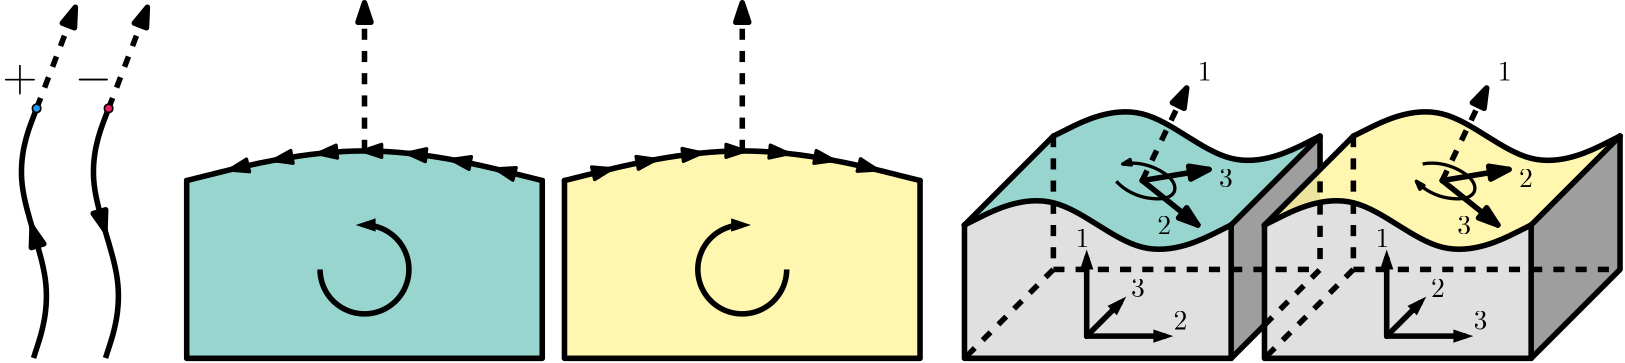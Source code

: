 <?xml version="1.0"?>
<!DOCTYPE ipe SYSTEM "ipe.dtd">
<ipe version="70218" creator="Ipe 7.2.28">
<info created="D:20130416180105" modified="D:20240327092057"/>
<ipestyle name="tungsteno">
<symbol name="arrow/arc(spx)">
<path stroke="sym-stroke" fill="sym-stroke" pen="sym-pen">
0 0 m
-1 0.333 l
-1 -0.333 l
h
</path>
</symbol>
<symbol name="arrow/farc(spx)">
<path stroke="sym-stroke" fill="white" pen="sym-pen">
0 0 m
-1 0.333 l
-1 -0.333 l
h
</path>
</symbol>
<symbol name="arrow/ptarc(spx)">
<path stroke="sym-stroke" fill="sym-stroke" pen="sym-pen">
0 0 m
-1 0.333 l
-0.8 0 l
-1 -0.333 l
h
</path>
</symbol>
<symbol name="arrow/fptarc(spx)">
<path stroke="sym-stroke" fill="white" pen="sym-pen">
0 0 m
-1 0.333 l
-0.8 0 l
-1 -0.333 l
h
</path>
</symbol>
<symbol name="mark/circle(sx)" transformations="translations">
<path fill="sym-stroke">
0.6 0 0 0.6 0 0 e
0.4 0 0 0.4 0 0 e
</path>
</symbol>
<symbol name="mark/disk(sx)" transformations="translations">
<path fill="sym-stroke">
0.6 0 0 0.6 0 0 e
</path>
</symbol>
<symbol name="mark/fdisk(sfx)" transformations="translations">
<group>
<path fill="sym-fill">
0.5 0 0 0.5 0 0 e
</path>
<path fill="sym-stroke" fillrule="eofill">
0.6 0 0 0.6 0 0 e
0.4 0 0 0.4 0 0 e
</path>
</group>
</symbol>
<symbol name="mark/box(sx)" transformations="translations">
<path fill="sym-stroke" fillrule="eofill">
-0.6 -0.6 m
0.6 -0.6 l
0.6 0.6 l
-0.6 0.6 l
h
-0.4 -0.4 m
0.4 -0.4 l
0.4 0.4 l
-0.4 0.4 l
h
</path>
</symbol>
<symbol name="mark/square(sx)" transformations="translations">
<path fill="sym-stroke">
-0.6 -0.6 m
0.6 -0.6 l
0.6 0.6 l
-0.6 0.6 l
h
</path>
</symbol>
<symbol name="mark/fsquare(sfx)" transformations="translations">
<group>
<path fill="sym-fill">
-0.5 -0.5 m
0.5 -0.5 l
0.5 0.5 l
-0.5 0.5 l
h
</path>
<path fill="sym-stroke" fillrule="eofill">
-0.6 -0.6 m
0.6 -0.6 l
0.6 0.6 l
-0.6 0.6 l
h
-0.4 -0.4 m
0.4 -0.4 l
0.4 0.4 l
-0.4 0.4 l
h
</path>
</group>
</symbol>
<symbol name="mark/cross(sx)" transformations="translations">
<group>
<path fill="sym-stroke">
-0.43 -0.57 m
0.57 0.43 l
0.43 0.57 l
-0.57 -0.43 l
h
</path>
<path fill="sym-stroke">
-0.43 0.57 m
0.57 -0.43 l
0.43 -0.57 l
-0.57 0.43 l
h
</path>
</group>
</symbol>
<symbol name="arrow/fnormal(spx)">
<path stroke="sym-stroke" fill="white" pen="sym-pen">
0 0 m
-1 0.333 l
-1 -0.333 l
h
</path>
</symbol>
<symbol name="arrow/pointed(spx)">
<path stroke="sym-stroke" fill="sym-stroke" pen="sym-pen">
0 0 m
-1 0.333 l
-0.8 0 l
-1 -0.333 l
h
</path>
</symbol>
<symbol name="arrow/fpointed(spx)">
<path stroke="sym-stroke" fill="white" pen="sym-pen">
0 0 m
-1 0.333 l
-0.8 0 l
-1 -0.333 l
h
</path>
</symbol>
<symbol name="arrow/linear(spx)">
<path stroke="sym-stroke" pen="sym-pen">
-1 0.333 m
0 0 l
-1 -0.333 l
</path>
</symbol>
<symbol name="arrow/fdouble(spx)">
<path stroke="sym-stroke" fill="white" pen="sym-pen">
0 0 m
-1 0.333 l
-1 -0.333 l
h
-1 0 m
-2 0.333 l
-2 -0.333 l
h
</path>
</symbol>
<symbol name="arrow/double(spx)">
<path stroke="sym-stroke" fill="sym-stroke" pen="sym-pen">
0 0 m
-1 0.333 l
-1 -0.333 l
h
-1 0 m
-2 0.333 l
-2 -0.333 l
h
</path>
</symbol>
<symbol name="arrow/mid-normal(spx)">
<path stroke="sym-stroke" fill="sym-stroke" pen="sym-pen">
0.5 0 m
-0.5 0.333 l
-0.5 -0.333 l
h
</path>
</symbol>
<symbol name="arrow/mid-fnormal(spx)">
<path stroke="sym-stroke" fill="white" pen="sym-pen">
0.5 0 m
-0.5 0.333 l
-0.5 -0.333 l
h
</path>
</symbol>
<symbol name="arrow/mid-pointed(spx)">
<path stroke="sym-stroke" fill="sym-stroke" pen="sym-pen">
0.5 0 m
-0.5 0.333 l
-0.3 0 l
-0.5 -0.333 l
h
</path>
</symbol>
<symbol name="arrow/mid-fpointed(spx)">
<path stroke="sym-stroke" fill="white" pen="sym-pen">
0.5 0 m
-0.5 0.333 l
-0.3 0 l
-0.5 -0.333 l
h
</path>
</symbol>
<symbol name="arrow/mid-double(spx)">
<path stroke="sym-stroke" fill="sym-stroke" pen="sym-pen">
1 0 m
0 0.333 l
0 -0.333 l
h
0 0 m
-1 0.333 l
-1 -0.333 l
h
</path>
</symbol>
<symbol name="arrow/mid-fdouble(spx)">
<path stroke="sym-stroke" fill="white" pen="sym-pen">
1 0 m
0 0.333 l
0 -0.333 l
h
0 0 m
-1 0.333 l
-1 -0.333 l
h
</path>
</symbol>
<anglesize name="22.5 deg" value="22.5"/>
<anglesize name="30 deg" value="30"/>
<anglesize name="45 deg" value="45"/>
<anglesize name="60 deg" value="60"/>
<anglesize name="90 deg" value="90"/>
<arrowsize name="large" value="10"/>
<arrowsize name="small" value="5"/>
<arrowsize name="tiny" value="3"/>
<color name="amber100" value="1 0.925 0.702"/>
<color name="amber200" value="1 0.878 0.51"/>
<color name="amber300" value="1 0.835 0.31"/>
<color name="amber400" value="1 0.792 0.157"/>
<color name="amber500" value="1 0.757 0.027"/>
<color name="amber600" value="1 0.702 0"/>
<color name="amber700" value="1 0.627 0"/>
<color name="amber800" value="1 0.561 0"/>
<color name="amber900" value="1 0.435 0"/>
<color name="blue100" value="0.733 0.871 0.984"/>
<color name="blue200" value="0.565 0.792 0.976"/>
<color name="blue300" value="0.392 0.71 0.965"/>
<color name="blue400" value="0.259 0.647 0.961"/>
<color name="blue500" value="0.129 0.588 0.953"/>
<color name="blue600" value="0.118 0.533 0.898"/>
<color name="blue700" value="0.098 0.463 0.824"/>
<color name="blue800" value="0.082 0.396 0.753"/>
<color name="blue900" value="0.051 0.278 0.631"/>
<color name="bluegray100" value="0.812 0.847 0.863"/>
<color name="bluegray200" value="0.69 0.745 0.773"/>
<color name="bluegray300" value="0.565 0.643 0.682"/>
<color name="bluegray400" value="0.471 0.565 0.612"/>
<color name="bluegray500" value="0.376 0.49 0.545"/>
<color name="bluegray600" value="0.329 0.431 0.478"/>
<color name="bluegray700" value="0.271 0.353 0.392"/>
<color name="bluegray800" value="0.216 0.278 0.31"/>
<color name="bluegray900" value="0.149 0.196 0.22"/>
<color name="brown100" value="0.843 0.8 0.784"/>
<color name="brown200" value="0.737 0.667 0.643"/>
<color name="brown300" value="0.631 0.533 0.498"/>
<color name="brown400" value="0.553 0.431 0.388"/>
<color name="brown500" value="0.475 0.333 0.282"/>
<color name="brown600" value="0.427 0.298 0.255"/>
<color name="brown700" value="0.365 0.251 0.216"/>
<color name="brown800" value="0.306 0.204 0.18"/>
<color name="brown900" value="0.243 0.153 0.137"/>
<color name="cyan100" value="0.698 0.922 0.949"/>
<color name="cyan200" value="0.502 0.871 0.918"/>
<color name="cyan300" value="0.302 0.816 0.882"/>
<color name="cyan400" value="0.149 0.776 0.855"/>
<color name="cyan500" value="0 0.737 0.831"/>
<color name="cyan600" value="0 0.675 0.757"/>
<color name="cyan700" value="0 0.592 0.655"/>
<color name="cyan800" value="0 0.514 0.561"/>
<color name="cyan900" value="0 0.376 0.392"/>
<color name="deeporange100" value="1 0.8 0.737"/>
<color name="deeporange200" value="1 0.671 0.569"/>
<color name="deeporange300" value="1 0.541 0.396"/>
<color name="deeporange400" value="1 0.439 0.263"/>
<color name="deeporange500" value="1 0.341 0.133"/>
<color name="deeporange600" value="0.957 0.318 0.118"/>
<color name="deeporange700" value="0.902 0.29 0.098"/>
<color name="deeporange800" value="0.847 0.263 0.082"/>
<color name="deeporange900" value="0.749 0.212 0.047"/>
<color name="deeppurple100" value="0.82 0.769 0.914"/>
<color name="deeppurple200" value="0.702 0.616 0.859"/>
<color name="deeppurple300" value="0.584 0.459 0.804"/>
<color name="deeppurple400" value="0.494 0.341 0.761"/>
<color name="deeppurple500" value="0.404 0.227 0.718"/>
<color name="deeppurple600" value="0.369 0.208 0.694"/>
<color name="deeppurple700" value="0.318 0.176 0.659"/>
<color name="deeppurple800" value="0.271 0.153 0.627"/>
<color name="deeppurple900" value="0.192 0.106 0.573"/>
<color name="gray100" value="0.961"/>
<color name="gray200" value="0.933"/>
<color name="gray300" value="0.878"/>
<color name="gray400" value="0.741"/>
<color name="gray500" value="0.62"/>
<color name="gray600" value="0.459"/>
<color name="gray700" value="0.38"/>
<color name="gray800" value="0.259"/>
<color name="gray900" value="0.129"/>
<color name="green100" value="0.784 0.902 0.788"/>
<color name="green200" value="0.647 0.839 0.655"/>
<color name="green300" value="0.506 0.78 0.518"/>
<color name="green400" value="0.4 0.733 0.416"/>
<color name="green500" value="0.298 0.686 0.314"/>
<color name="green600" value="0.263 0.627 0.278"/>
<color name="green700" value="0.22 0.557 0.235"/>
<color name="green800" value="0.18 0.49 0.196"/>
<color name="green900" value="0.106 0.369 0.125"/>
<color name="indigo100" value="0.773 0.792 0.914"/>
<color name="indigo200" value="0.624 0.659 0.855"/>
<color name="indigo300" value="0.475 0.525 0.796"/>
<color name="indigo400" value="0.361 0.42 0.753"/>
<color name="indigo500" value="0.247 0.318 0.71"/>
<color name="indigo600" value="0.224 0.286 0.671"/>
<color name="indigo700" value="0.188 0.247 0.624"/>
<color name="indigo800" value="0.157 0.208 0.576"/>
<color name="indigo900" value="0.102 0.137 0.494"/>
<color name="lightblue100" value="0.702 0.898 0.988"/>
<color name="lightblue200" value="0.506 0.831 0.98"/>
<color name="lightblue300" value="0.31 0.765 0.969"/>
<color name="lightblue400" value="0.161 0.714 0.965"/>
<color name="lightblue500" value="0.012 0.663 0.957"/>
<color name="lightblue600" value="0.012 0.608 0.898"/>
<color name="lightblue700" value="0.008 0.533 0.82"/>
<color name="lightblue800" value="0.008 0.467 0.741"/>
<color name="lightblue900" value="0.004 0.341 0.608"/>
<color name="lightgreen100" value="0.863 0.929 0.784"/>
<color name="lightgreen200" value="0.773 0.882 0.647"/>
<color name="lightgreen300" value="0.682 0.835 0.506"/>
<color name="lightgreen400" value="0.612 0.8 0.396"/>
<color name="lightgreen500" value="0.545 0.765 0.29"/>
<color name="lightgreen600" value="0.486 0.702 0.259"/>
<color name="lightgreen700" value="0.408 0.624 0.22"/>
<color name="lightgreen800" value="0.333 0.545 0.184"/>
<color name="lightgreen900" value="0.2 0.412 0.118"/>
<color name="lime100" value="0.941 0.957 0.765"/>
<color name="lime200" value="0.902 0.933 0.612"/>
<color name="lime300" value="0.863 0.906 0.459"/>
<color name="lime400" value="0.831 0.882 0.341"/>
<color name="lime500" value="0.804 0.863 0.224"/>
<color name="lime600" value="0.753 0.792 0.2"/>
<color name="lime700" value="0.686 0.706 0.169"/>
<color name="lime800" value="0.62 0.616 0.141"/>
<color name="lime900" value="0.51 0.467 0.09"/>
<color name="orange100" value="1 0.878 0.698"/>
<color name="orange200" value="1 0.8 0.502"/>
<color name="orange300" value="1 0.718 0.302"/>
<color name="orange400" value="1 0.655 0.149"/>
<color name="orange500" value="1 0.596 0"/>
<color name="orange600" value="0.984 0.549 0"/>
<color name="orange700" value="0.961 0.486 0"/>
<color name="orange800" value="0.937 0.424 0"/>
<color name="orange900" value="0.902 0.318 0"/>
<color name="pink100" value="0.973 0.733 0.816"/>
<color name="pink200" value="0.957 0.561 0.694"/>
<color name="pink300" value="0.941 0.384 0.573"/>
<color name="pink400" value="0.925 0.251 0.478"/>
<color name="pink500" value="0.914 0.118 0.388"/>
<color name="pink600" value="0.847 0.106 0.376"/>
<color name="pink700" value="0.761 0.094 0.357"/>
<color name="pink800" value="0.678 0.078 0.341"/>
<color name="pink900" value="0.533 0.055 0.31"/>
<color name="purple100" value="0.882 0.745 0.906"/>
<color name="purple200" value="0.808 0.576 0.847"/>
<color name="purple300" value="0.729 0.408 0.784"/>
<color name="purple400" value="0.671 0.278 0.737"/>
<color name="purple500" value="0.612 0.153 0.69"/>
<color name="purple600" value="0.557 0.141 0.667"/>
<color name="purple700" value="0.482 0.122 0.635"/>
<color name="purple800" value="0.416 0.106 0.604"/>
<color name="purple900" value="0.29 0.078 0.549"/>
<color name="red100" value="1 0.804 0.824"/>
<color name="red200" value="0.937 0.604 0.604"/>
<color name="red300" value="0.898 0.451 0.451"/>
<color name="red400" value="0.937 0.325 0.314"/>
<color name="red500" value="0.957 0.263 0.212"/>
<color name="red600" value="0.898 0.224 0.208"/>
<color name="red700" value="0.827 0.184 0.184"/>
<color name="red800" value="0.776 0.157 0.157"/>
<color name="red900" value="0.718 0.11 0.11"/>
<color name="teal100" value="0.698 0.875 0.859"/>
<color name="teal200" value="0.502 0.796 0.769"/>
<color name="teal300" value="0.302 0.714 0.675"/>
<color name="teal400" value="0.149 0.651 0.604"/>
<color name="teal500" value="0 0.588 0.533"/>
<color name="teal600" value="0 0.537 0.482"/>
<color name="teal700" value="0 0.475 0.42"/>
<color name="teal800" value="0 0.412 0.361"/>
<color name="teal900" value="0 0.302 0.251"/>
<color name="yellow100" value="1 0.976 0.769"/>
<color name="yellow200" value="1 0.961 0.616"/>
<color name="yellow300" value="1 0.945 0.463"/>
<color name="yellow400" value="1 0.933 0.345"/>
<color name="yellow500" value="1 0.922 0.231"/>
<color name="yellow600" value="0.992 0.847 0.208"/>
<color name="yellow700" value="0.984 0.753 0.176"/>
<color name="yellow800" value="0.976 0.659 0.145"/>
<color name="yellow900" value="0.961 0.498 0.09"/>
<dashstyle name="dash dot dotted" value="[4 2 1 2 1 2] 0"/>
<dashstyle name="dash dotted" value="[4 2 1 2] 0"/>
<dashstyle name="dashed" value="[4] 0"/>
<dashstyle name="dotted" value="[1 3] 0"/>
<gridsize name="10 pts (~3.5 mm)" value="10"/>
<gridsize name="14 pts (~5 mm)" value="14"/>
<gridsize name="16 pts (~6 mm)" value="16"/>
<gridsize name="20 pts (~7 mm)" value="20"/>
<gridsize name="28 pts (~10 mm)" value="28"/>
<gridsize name="32 pts (~12 mm)" value="32"/>
<gridsize name="4 pts" value="4"/>
<gridsize name="56 pts (~20 mm)" value="56"/>
<gridsize name="8 pts (~3 mm)" value="8"/>
<opacity name="10%" value="0.1"/>
<opacity name="20%" value="0.2"/>
<opacity name="30%" value="0.3"/>
<opacity name="40%" value="0.4"/>
<opacity name="50%" value="0.5"/>
<opacity name="60%" value="0.6"/>
<opacity name="70%" value="0.7"/>
<opacity name="80%" value="0.8"/>
<opacity name="90%" value="0.9"/>
<pen name="fat" value="1.2"/>
<pen name="heavier" value="0.8"/>
<pen name="ultrafat" value="2"/>
<symbolsize name="large" value="5"/>
<symbolsize name="small" value="2"/>
<symbolsize name="tiny" value="1.1"/>
<textsize name="Huge" value="\Huge"/>
<textsize name="LARGE" value="\LARGE"/>
<textsize name="Large" value="\Large"/>
<textsize name="footnote" value="\footnotesize"/>
<textsize name="huge" value="\huge"/>
<textsize name="large" value="\large"/>
<textsize name="script" value="\scriptsize"/>
<textsize name="small" value="\small"/>
<textsize name="tiny" value="\tiny"/>
<textstyle name="center" begin="\begin{center}" end="\end{center}"/>
<textstyle name="item" begin="\begin{itemize}\item{}" end="\end{itemize}"/>
<textstyle name="itemize" begin="\begin{itemize}" end="\end{itemize}"/>
<tiling name="falling" angle="-60" step="4" width="1"/>
<tiling name="rising" angle="30" step="4" width="1"/>
</ipestyle>
<page>
<layer name="alpha"/>
<view layers="alpha" active="alpha"/>
<path layer="alpha" matrix="1 0 0 1 128 0" fill="gray300">
336 640
336 640
336 640
336 592
336 592
336 592
432 592
432 592
432 592
464 624
464 624
464 624
464 672
464 672
464 672
432 640
432 640
432 640
400 624
368 656 u
</path>
<path matrix="1 0 0 1 128 0" fill="gray500">
432 640 m
432 592 l
464 624 l
464 672 l
432 640 l
h
</path>
<path matrix="1 0 0 1 20 0" fill="gray300">
336 640
336 640
336 640
336 592
336 592
336 592
432 592
432 592
432 592
464 624
464 624
464 624
464 672
464 672
464 672
432 640
432 640
432 640
400 624
368 656 u
</path>
<path matrix="1 0 0 1 20 0" fill="gray500">
432 640 m
432 592 l
444 604 l
444 640 l
464 660 l
464 672 l
432 640 l
h
</path>
<path matrix="1 0 0 1 128 0" fill="yellow500" opacity="40%" stroke-opacity="opaque">
336 640
336 640
368 672
368 672
400 688
432 656
464 672
464 672
432 640
432 640
400 624
368 656
336 640 u
</path>
<path matrix="1 0 0 1 20 0" fill="teal500" opacity="40%" stroke-opacity="opaque">
336 640
336 640
368 672
368 672
400 688
432 656
464 672
464 672
432 640
432 640
400 624
368 656
336 640 u
</path>
<path matrix="1 0 0 1 -52 0" fill="teal500" opacity="40%" stroke-opacity="opaque">
128 656
128 656
192 672
256 656
256 656
256 656
256 640
256 624
256 608
256 592
256 592
240 592
224 592
208 592
192 592
176 592
160 592
144 592
128 592
128 592
128 608
128 624
128 640
128 656 u
</path>
<path matrix="0.540864 0 0 0.540864 -55.2098 247.252" stroke="black" pen="ultrafat">
142.694 803.773 m
124.915 756.592
156.37 686.162
140.642 637.612 s
</path>
<path matrix="0.821928 0 0 0.821928 -13.7317 115.815" stroke="black" dash="dashed" pen="ultrafat" arrow="normal/normal">
43.4342 688.831 m
60.4121 733.114 l
</path>
<path matrix="0.821928 0 0 0.821928 -13.7317 115.815" stroke="black" pen="ultrafat" arrow="normal/normal">
41.8611 635.432 m
41.6972 635.98
41.4379 636.852 s
</path>
<use matrix="0.821928 0 0 0.821928 -13.7317 115.815" name="mark/fdisk(sfx)" pos="43.4342 688.831" size="normal" stroke="black" fill="blue500"/>
<text matrix="0.821928 0 0 0.821928 -13.7317 115.815" transformations="translations" pos="28.6149 696.202" stroke="black" type="label" width="12.392" height="9.703" depth="1.09" valign="baseline" size="LARGE" style="math">+</text>
<path matrix="0.540864 0 0 0.540864 -29.2943 247.252" stroke="black" pen="ultrafat">
142.694 803.773 m
124.915 756.592
156.37 686.162
140.642 637.612 s
</path>
<path matrix="0.821928 0 0 0.821928 12.1839 115.815" stroke="black" dash="dashed" pen="ultrafat" arrow="normal/normal">
43.4342 688.831 m
60.4121 733.114 l
</path>
<path matrix="0.821928 0 0 0.821928 12.1839 115.815" stroke="black" pen="ultrafat" rarrow="normal/normal">
41.8611 635.432 m
41.6972 635.98
41.4379 636.852 s
</path>
<use matrix="0.821928 0 0 0.821928 12.1839 115.815" name="mark/fdisk(sfx)" pos="43.4342 688.831" size="normal" stroke="black" fill="pink500"/>
<text matrix="0.821928 0 0 0.821928 12.1839 115.815" transformations="translations" pos="28.6149 696.202" stroke="black" type="label" width="13.39" height="10.047" depth="1.43" valign="baseline" size="LARGE" style="math">-</text>
<path matrix="1 0 0 1 -52 0" stroke="black" pen="ultrafat" cap="1">
128 656 m
192 672
256 656 s
</path>
<path matrix="1 0 0 1 -52 0" stroke="black" pen="ultrafat" cap="1">
128 656 m
128 592 l
256 592 l
256 656 l
</path>
<path matrix="1 0 0 1 -52 0" stroke="black" dash="dashed" pen="ultrafat" arrow="normal/normal">
192.014 666.667 m
192 720 l
</path>
<path matrix="1 0 0 1 -52 0" stroke="black" pen="ultrafat" join="0" arrow="normal/tiny">
176 624 m
16 0 0 16 192 624 192 640 a
</path>
<path matrix="1 0 0 1 -52 0" stroke="black" pen="fat" arrow="normal/normal">
240.745 659.807 m
240.001 660.005
239.257 660.204 s
</path>
<path matrix="1 0 0 1 -52 0" stroke="black" pen="fat" arrow="normal/normal">
225.102 663.219 m
224.053 663.415
223.176 663.575 s
</path>
<path matrix="1 0 0 1 -52 0" stroke="black" pen="fat" arrow="normal/normal">
208.825 665.685 m
207.997 665.774
207.176 665.859 s
</path>
<path matrix="1 0 0 1 -52 0" stroke="black" pen="fat" arrow="normal/normal">
177.539 665.93 m
176.06 665.78
175.059 665.672 s
</path>
<path matrix="1 0 0 1 -52 0" stroke="black" pen="fat" arrow="normal/normal">
161.076 663.621 m
160.156 663.453
158.995 663.237 s
</path>
<path matrix="1 0 0 1 -52 0" stroke="black" pen="fat" arrow="normal/normal">
145.129 660.254 m
144.115 660.011
143.264 659.805 s
</path>
<path matrix="1 0 0 1 -52 0" stroke="black" pen="fat" arrow="normal/normal">
193.154 666.662 m
192.119 666.667
191.183 666.664 s
</path>
<path matrix="1 0 0 1 84 0" fill="yellow500" opacity="40%" stroke-opacity="opaque">
128 656
128 656
192 672
256 656
256 656
256 656
256 640
256 624
256 608
256 592
256 592
240 592
224 592
208 592
192 592
176 592
160 592
144 592
128 592
128 592
128 608
128 624
128 640
128 656 u
</path>
<path matrix="1 0 0 1 84 0" stroke="black" pen="ultrafat" cap="1">
128 656 m
192 672
256 656 s
</path>
<path matrix="1 0 0 1 84 0" stroke="black" pen="ultrafat" cap="1">
128 656 m
128 592 l
256 592 l
256 656 l
</path>
<path matrix="1 0 0 1 84 0" stroke="black" dash="dashed" pen="ultrafat" arrow="normal/normal">
192.014 666.667 m
192 720 l
</path>
<path matrix="1 0 0 1 84 0" stroke="black" pen="fat" rarrow="normal/normal">
240.745 659.807 m
240.001 660.005
239.257 660.204 s
</path>
<path matrix="1 0 0 1 84 0" stroke="black" pen="fat" rarrow="normal/normal">
225.102 663.219 m
224.053 663.415
223.176 663.575 s
</path>
<path matrix="1 0 0 1 84 0" stroke="black" pen="fat" rarrow="normal/normal">
208.825 665.685 m
207.997 665.774
207.176 665.859 s
</path>
<path matrix="1 0 0 1 84 0" stroke="black" pen="fat" rarrow="normal/normal">
177.539 665.93 m
176.06 665.78
175.059 665.672 s
</path>
<path matrix="1 0 0 1 84 0" stroke="black" pen="fat" rarrow="normal/normal">
161.076 663.621 m
160.156 663.453
158.995 663.237 s
</path>
<path matrix="1 0 0 1 84 0" stroke="black" pen="fat" rarrow="normal/normal">
145.129 660.254 m
144.115 660.011
143.264 659.805 s
</path>
<path matrix="1 0 0 1 84 0" stroke="black" pen="fat" rarrow="normal/normal">
193.154 666.662 m
192.119 666.667
191.183 666.664 s
</path>
<path matrix="1 0 0 1 -60 0" stroke="black" pen="ultrafat" join="0" arrow="normal/tiny">
352 624 m
16 0 0 -16 336 624 336 640 a
</path>
<path matrix="1 0 0 1 20 -16" stroke="black" pen="ultrafat" cap="1">
336 656 m
368 672
400 640
432 656 s
</path>
<path matrix="1 0 0 1 20 0" stroke="black" pen="ultrafat" cap="1">
368 672 m
400 688
432 656
464 672 s
</path>
<path matrix="1 0 0 1 20 0" stroke="black" pen="ultrafat" cap="1">
336 640 m
368 672 l
</path>
<path matrix="1 0 0 1 20 0" stroke="black" pen="ultrafat" cap="1">
432 640 m
464 672 l
464 672 l
</path>
<path matrix="1 0 0 1 20 0" stroke="black" pen="ultrafat" cap="1">
336 640 m
336 592 l
432 592 l
432 640 l
</path>
<path matrix="1 0 0 1 20 0" stroke="black" pen="ultrafat" cap="1">
432 592 m
444 604 l
</path>
<path matrix="1 0 0 1 20 0" stroke="black" dash="dashed" pen="ultrafat">
368 672 m
368 624 l
336 592 l
</path>
<path matrix="1 0 0 1 20 0" stroke="black" dash="dashed" pen="ultrafat">
368 624 m
464 624 l
</path>
<path matrix="1 0 0 1 128 -16" stroke="black" pen="ultrafat" cap="1">
336 656 m
368 672
400 640
432 656 s
</path>
<path matrix="1 0 0 1 128 0" stroke="black" pen="ultrafat" cap="1">
368 672 m
400 688
432 656
464 672 s
</path>
<path matrix="1 0 0 1 128 0" stroke="black" pen="ultrafat" cap="1">
336 640 m
368 672 l
</path>
<path matrix="1 0 0 1 128 0" stroke="black" pen="ultrafat" cap="1">
432 640 m
464 672 l
464 672 l
</path>
<path matrix="1 0 0 1 128 0" stroke="black" pen="ultrafat" cap="1">
336 640 m
336 592 l
432 592 l
432 640 l
</path>
<path matrix="1 0 0 1 128 0" stroke="black" pen="ultrafat" cap="1">
432 592 m
464 624 l
464 672 l
</path>
<path matrix="1 0 0 1 128 0" stroke="black" dash="dashed" pen="ultrafat">
368 672 m
368 624 l
336 592 l
</path>
<path matrix="1 0 0 1 128 0" stroke="black" dash="dashed" pen="ultrafat">
368 624 m
464 624 l
</path>
<path matrix="1 0 0 1 20 0" stroke="black" pen="ultrafat">
464 672 m
464 660 l
</path>
<path matrix="1 0 0 1 20 0" stroke="black" dash="dashed" pen="ultrafat">
444 604 m
464 624 l
464 660 l
</path>
<path matrix="1 0 0 1 127.986 1.33333" stroke="black" dash="dashed" pen="ultrafat" arrow="normal/normal">
400.014 654.667 m
416 688 l
</path>
<path matrix="1 0 0 1 20 0" stroke="black" pen="ultrafat" cap="1" arrow="normal/normal">
400 656 m
420 640 l
</path>
<path matrix="1 0 0 1 20 0" stroke="black" pen="ultrafat" cap="1" arrow="normal/normal">
400 656 m
424 660 l
</path>
<path matrix="1 0 0 1 128 0" stroke="black" pen="ultrafat" cap="1" arrow="normal/normal">
400 656 m
420 640 l
</path>
<path matrix="1 0 0 1 128 0" stroke="black" pen="ultrafat" cap="1" arrow="normal/normal">
400 656 m
424 660 l
</path>
<path matrix="1 0 0 1 20 0" stroke="black" pen="fat" arrow="normal/tiny">
390.667 655.756 m
392 654.283
394.51 652.438
397.309 651.039
399.546 650.249
401.873 649.688
405.112 649.355
407.245 649.482
408.885 649.854
409.802 650.226
411.012 651.074
411.8 652.376
411.774 654.169
410.957 655.831
409.893 657.086
408.354 658.393
406.085 659.801
403.944 660.783
401.648 661.558
399.418 662.064
396.609 662.348
394.006 662.18
392.934 661.939 s
</path>
<path matrix="1 0 0 1 128 0" stroke="black" pen="fat" rarrow="normal/tiny">
390.667 655.756 m
392 654.283
394.51 652.438
397.309 651.039
399.546 650.249
401.873 649.688
405.112 649.355
407.245 649.482
408.885 649.854
409.802 650.226
411.012 651.074
411.8 652.376
411.774 654.169
410.957 655.831
409.893 657.086
408.354 658.393
406.085 659.801
403.944 660.783
401.648 661.558
399.418 662.064
396.609 662.348
394.006 662.18
392.934 661.939 s
</path>
<text matrix="1 0 0 1 20 0" transformations="translations" pos="420 692" stroke="black" type="label" width="4.981" height="6.42" depth="0" valign="baseline">1</text>
<text matrix="1 0 0 1 1.3683 -7.41968" transformations="translations" pos="424 644" stroke="black" type="label" width="4.981" height="6.42" depth="0" valign="baseline">2</text>
<text matrix="1 0 0 1 19.6702 -10.3876" transformations="translations" pos="428 664" stroke="black" type="label" width="4.981" height="6.42" depth="0" valign="baseline">3</text>
<text matrix="1 0 0 1 128 0" transformations="translations" pos="420 692" stroke="black" type="label" width="4.981" height="6.42" depth="0" valign="baseline">1</text>
<text matrix="1 0 0 1 109.368 -7.41968" transformations="translations" pos="424 644" stroke="black" type="label" width="4.981" height="6.42" depth="0" valign="baseline">3</text>
<text matrix="1 0 0 1 127.67 -10.3876" transformations="translations" pos="428 664" stroke="black" type="label" width="4.981" height="6.42" depth="0" valign="baseline">2</text>
<path matrix="1 0 0 1 19.9863 1.33333" stroke="black" dash="dashed" pen="ultrafat" arrow="normal/normal">
400.014 654.667 m
416 688 l
</path>
<path matrix="1 0 0 1 20 0" stroke="black" pen="ultrafat" cap="1" join="0" arrow="normal/tiny">
380 600 m
408 600 l
</path>
<path matrix="1 0 0 1 20 0" stroke="black" pen="ultrafat" cap="1" join="0" arrow="normal/tiny">
380 600 m
380 628 l
</path>
<path matrix="1 0 0 1 20 0" stroke="black" pen="ultrafat" cap="1" join="0" arrow="normal/tiny">
380 600 m
392 612 l
</path>
<text matrix="1 0 0 1 20 0" transformations="translations" pos="376 632" stroke="black" type="label" width="4.981" height="6.42" depth="0" valign="baseline">1</text>
<text matrix="1 0 0 1 15.2844 2.35781" transformations="translations" pos="416 600" stroke="black" type="label" width="4.981" height="6.42" depth="0" valign="baseline">2</text>
<text matrix="1 0 0 1 15.9274 -1.92912" transformations="translations" pos="400 616" stroke="black" type="label" width="4.981" height="6.42" depth="0" valign="baseline">3</text>
<path matrix="1 0 0 1 128 0" stroke="black" pen="ultrafat" cap="1" join="0" arrow="normal/tiny">
380 600 m
408 600 l
</path>
<path matrix="1 0 0 1 128 0" stroke="black" pen="ultrafat" cap="1" join="0" arrow="normal/tiny">
380 600 m
380 628 l
</path>
<path matrix="1 0 0 1 128 0" stroke="black" pen="ultrafat" cap="1" join="0" arrow="normal/tiny">
380 600 m
392 612 l
</path>
<text matrix="1 0 0 1 128 0" transformations="translations" pos="376 632" stroke="black" type="label" width="4.981" height="6.42" depth="0" valign="baseline">1</text>
<text matrix="1 0 0 1 123.284 2.35781" transformations="translations" pos="416 600" stroke="black" type="label" width="4.981" height="6.42" depth="0" valign="baseline">3</text>
<text matrix="1 0 0 1 123.927 -1.92912" transformations="translations" pos="400 616" stroke="black" type="label" width="4.981" height="6.42" depth="0" valign="baseline">2</text>
</page>
</ipe>

